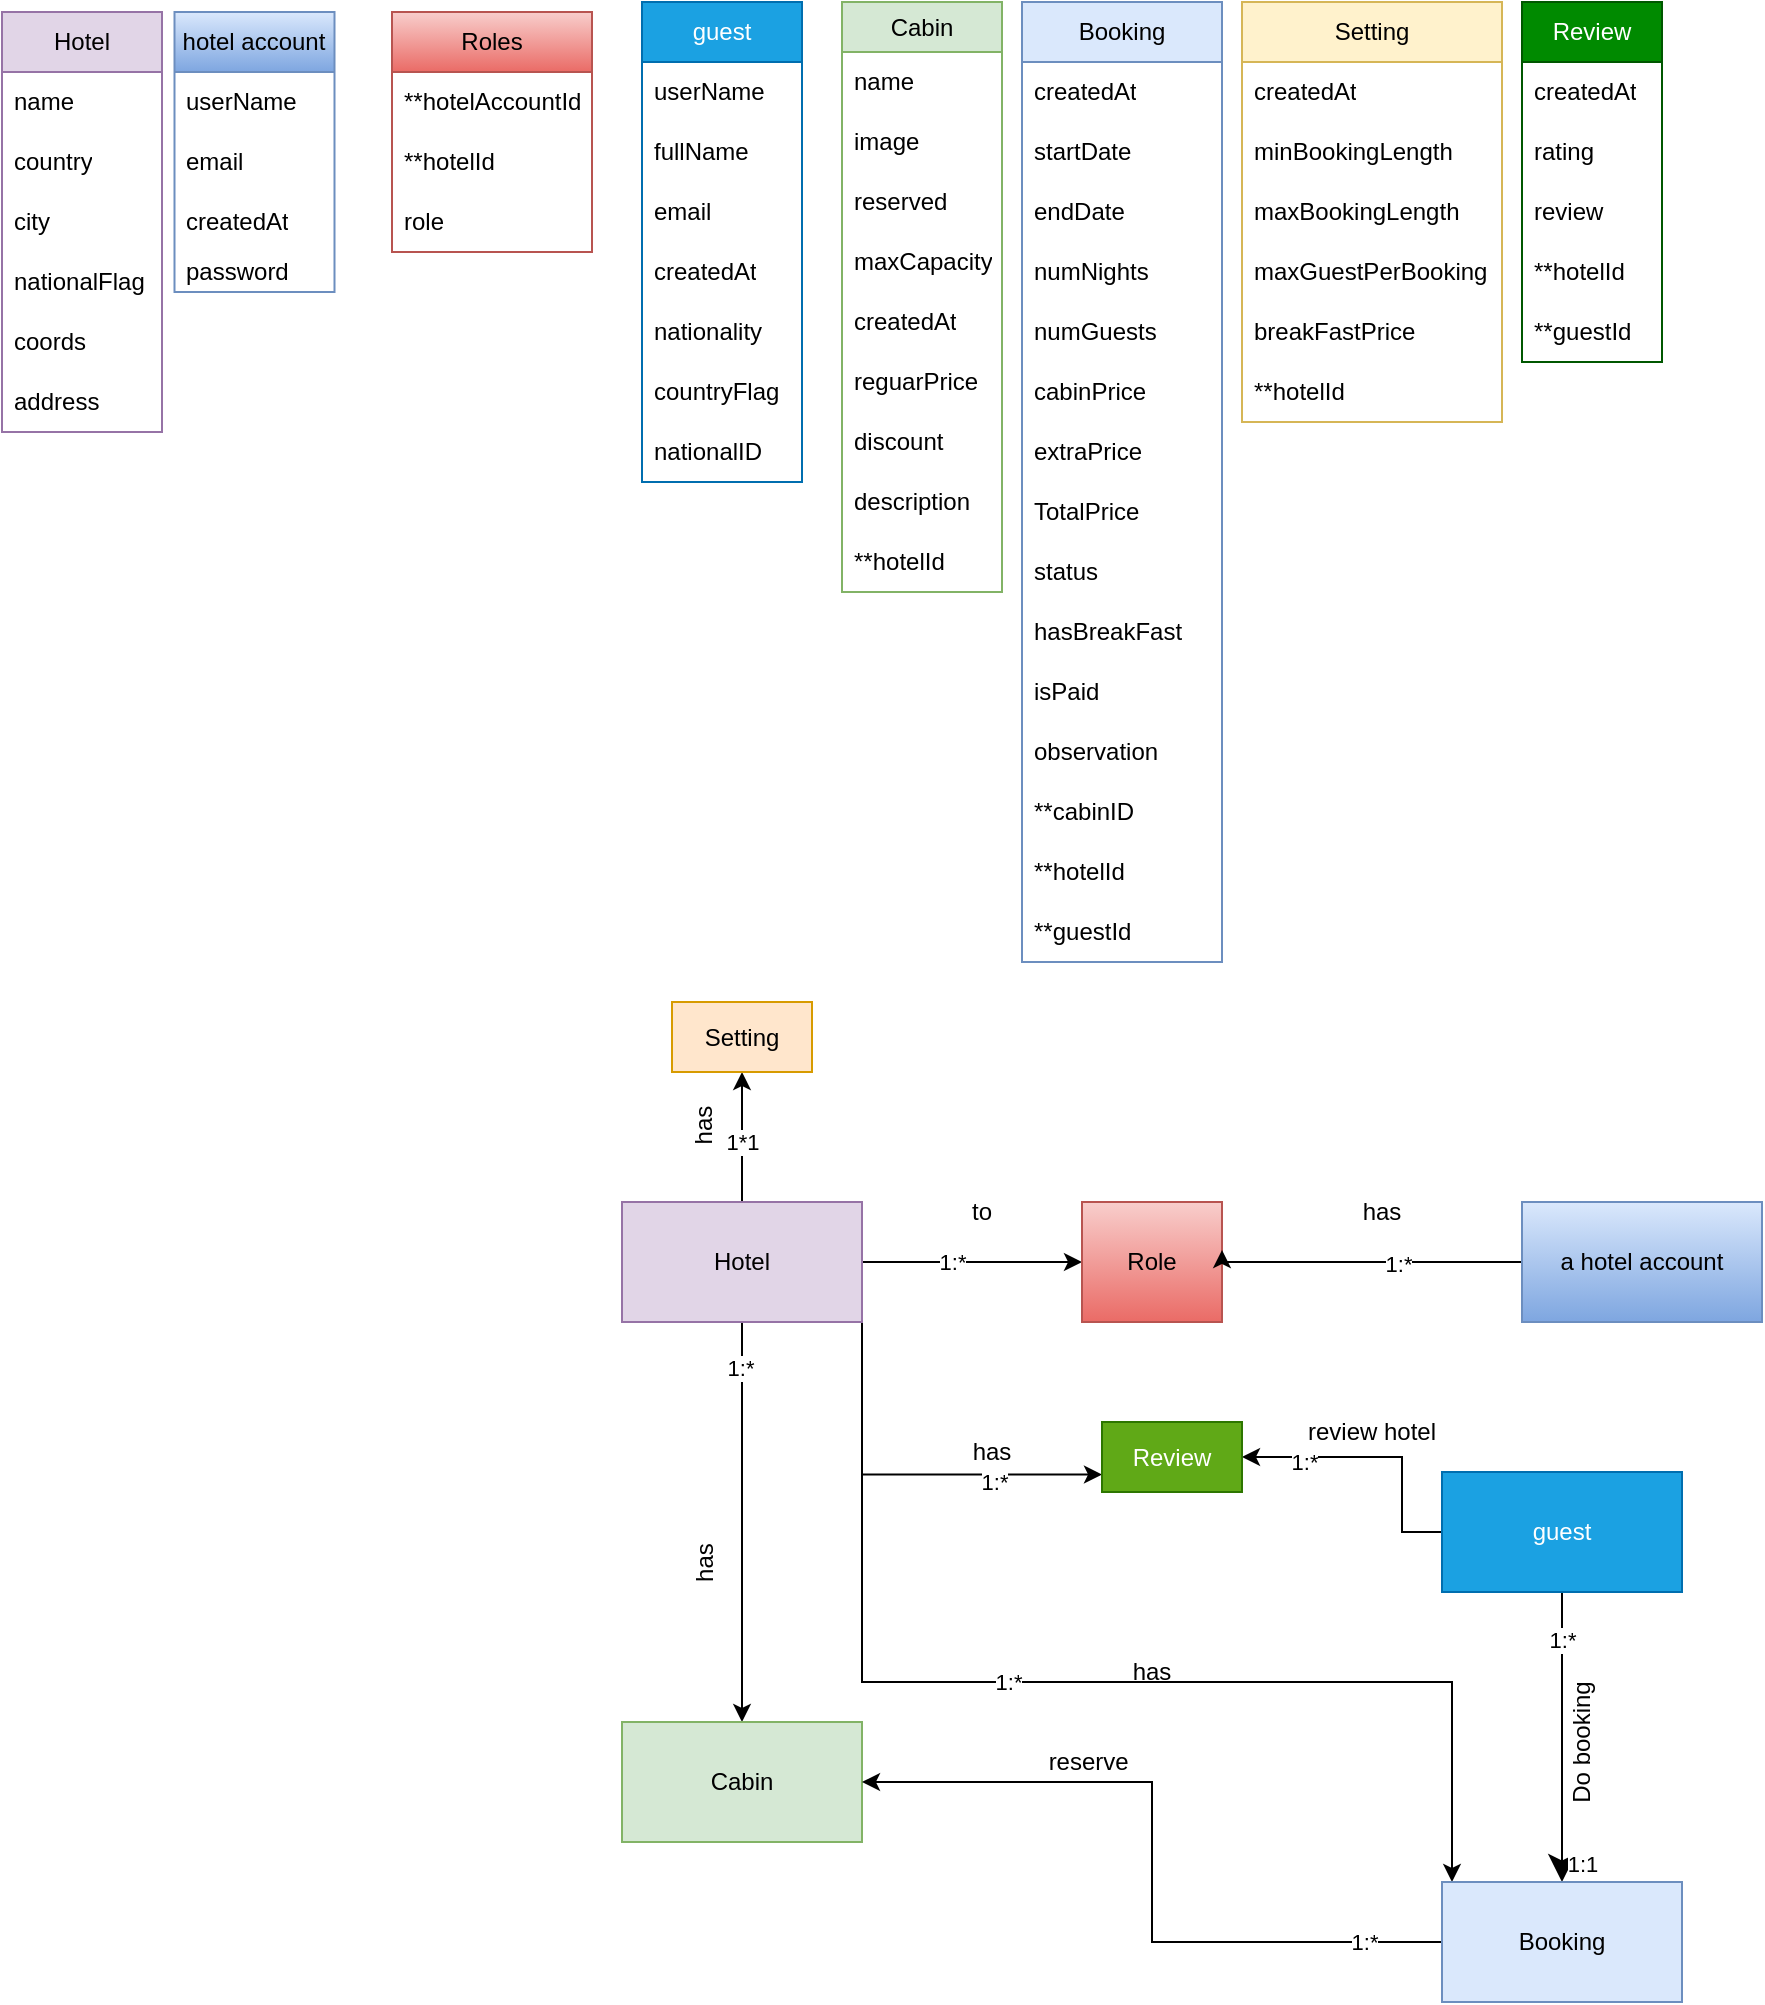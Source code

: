 <mxfile version="22.1.3" type="github">
  <diagram name="Page-1" id="Gi1QBVkOmJKR40ZFFQBc">
    <mxGraphModel dx="880" dy="486" grid="1" gridSize="10" guides="1" tooltips="1" connect="1" arrows="1" fold="1" page="1" pageScale="1" pageWidth="850" pageHeight="1100" math="0" shadow="0">
      <root>
        <mxCell id="0" />
        <mxCell id="1" parent="0" />
        <mxCell id="bWBlooidnNN79LYnT6fm-2" value="Hotel" style="swimlane;fontStyle=0;childLayout=stackLayout;horizontal=1;startSize=30;horizontalStack=0;resizeParent=1;resizeParentMax=0;resizeLast=0;collapsible=1;marginBottom=0;whiteSpace=wrap;html=1;fillColor=#e1d5e7;strokeColor=#9673a6;" parent="1" vertex="1">
          <mxGeometry y="45" width="80" height="210" as="geometry">
            <mxRectangle x="134" y="46" width="70" height="30" as="alternateBounds" />
          </mxGeometry>
        </mxCell>
        <mxCell id="bWBlooidnNN79LYnT6fm-3" value="name" style="text;strokeColor=none;fillColor=none;align=left;verticalAlign=middle;spacingLeft=4;spacingRight=4;overflow=hidden;points=[[0,0.5],[1,0.5]];portConstraint=eastwest;rotatable=0;whiteSpace=wrap;html=1;" parent="bWBlooidnNN79LYnT6fm-2" vertex="1">
          <mxGeometry y="30" width="80" height="30" as="geometry" />
        </mxCell>
        <mxCell id="bWBlooidnNN79LYnT6fm-4" value="country" style="text;strokeColor=none;fillColor=none;align=left;verticalAlign=middle;spacingLeft=4;spacingRight=4;overflow=hidden;points=[[0,0.5],[1,0.5]];portConstraint=eastwest;rotatable=0;whiteSpace=wrap;html=1;" parent="bWBlooidnNN79LYnT6fm-2" vertex="1">
          <mxGeometry y="60" width="80" height="30" as="geometry" />
        </mxCell>
        <mxCell id="bWBlooidnNN79LYnT6fm-6" value="city" style="text;strokeColor=none;fillColor=none;align=left;verticalAlign=middle;spacingLeft=4;spacingRight=4;overflow=hidden;points=[[0,0.5],[1,0.5]];portConstraint=eastwest;rotatable=0;whiteSpace=wrap;html=1;" parent="bWBlooidnNN79LYnT6fm-2" vertex="1">
          <mxGeometry y="90" width="80" height="30" as="geometry" />
        </mxCell>
        <mxCell id="bWBlooidnNN79LYnT6fm-5" value="nationalFlag" style="text;strokeColor=none;fillColor=none;align=left;verticalAlign=middle;spacingLeft=4;spacingRight=4;overflow=hidden;points=[[0,0.5],[1,0.5]];portConstraint=eastwest;rotatable=0;whiteSpace=wrap;html=1;" parent="bWBlooidnNN79LYnT6fm-2" vertex="1">
          <mxGeometry y="120" width="80" height="30" as="geometry" />
        </mxCell>
        <mxCell id="bWBlooidnNN79LYnT6fm-8" value="coords" style="text;strokeColor=none;fillColor=none;align=left;verticalAlign=middle;spacingLeft=4;spacingRight=4;overflow=hidden;points=[[0,0.5],[1,0.5]];portConstraint=eastwest;rotatable=0;whiteSpace=wrap;html=1;" parent="bWBlooidnNN79LYnT6fm-2" vertex="1">
          <mxGeometry y="150" width="80" height="30" as="geometry" />
        </mxCell>
        <mxCell id="bWBlooidnNN79LYnT6fm-7" value="address" style="text;strokeColor=none;fillColor=none;align=left;verticalAlign=middle;spacingLeft=4;spacingRight=4;overflow=hidden;points=[[0,0.5],[1,0.5]];portConstraint=eastwest;rotatable=0;whiteSpace=wrap;html=1;" parent="bWBlooidnNN79LYnT6fm-2" vertex="1">
          <mxGeometry y="180" width="80" height="30" as="geometry" />
        </mxCell>
        <mxCell id="bWBlooidnNN79LYnT6fm-9" value="guest" style="swimlane;fontStyle=0;childLayout=stackLayout;horizontal=1;startSize=30;horizontalStack=0;resizeParent=1;resizeParentMax=0;resizeLast=0;collapsible=1;marginBottom=0;whiteSpace=wrap;html=1;fillColor=#1ba1e2;fontColor=#ffffff;strokeColor=#006EAF;" parent="1" vertex="1">
          <mxGeometry x="320" y="40" width="80" height="240" as="geometry" />
        </mxCell>
        <mxCell id="bWBlooidnNN79LYnT6fm-10" value="userName" style="text;strokeColor=none;fillColor=none;align=left;verticalAlign=middle;spacingLeft=4;spacingRight=4;overflow=hidden;points=[[0,0.5],[1,0.5]];portConstraint=eastwest;rotatable=0;whiteSpace=wrap;html=1;" parent="bWBlooidnNN79LYnT6fm-9" vertex="1">
          <mxGeometry y="30" width="80" height="30" as="geometry" />
        </mxCell>
        <mxCell id="bWBlooidnNN79LYnT6fm-11" value="fullName" style="text;strokeColor=none;fillColor=none;align=left;verticalAlign=middle;spacingLeft=4;spacingRight=4;overflow=hidden;points=[[0,0.5],[1,0.5]];portConstraint=eastwest;rotatable=0;whiteSpace=wrap;html=1;" parent="bWBlooidnNN79LYnT6fm-9" vertex="1">
          <mxGeometry y="60" width="80" height="30" as="geometry" />
        </mxCell>
        <mxCell id="bWBlooidnNN79LYnT6fm-13" value="email" style="text;strokeColor=none;fillColor=none;align=left;verticalAlign=middle;spacingLeft=4;spacingRight=4;overflow=hidden;points=[[0,0.5],[1,0.5]];portConstraint=eastwest;rotatable=0;whiteSpace=wrap;html=1;" parent="bWBlooidnNN79LYnT6fm-9" vertex="1">
          <mxGeometry y="90" width="80" height="30" as="geometry" />
        </mxCell>
        <mxCell id="bWBlooidnNN79LYnT6fm-12" value="createdAt" style="text;strokeColor=none;fillColor=none;align=left;verticalAlign=middle;spacingLeft=4;spacingRight=4;overflow=hidden;points=[[0,0.5],[1,0.5]];portConstraint=eastwest;rotatable=0;whiteSpace=wrap;html=1;" parent="bWBlooidnNN79LYnT6fm-9" vertex="1">
          <mxGeometry y="120" width="80" height="30" as="geometry" />
        </mxCell>
        <mxCell id="bWBlooidnNN79LYnT6fm-16" value="nationality&amp;nbsp;" style="text;strokeColor=none;fillColor=none;align=left;verticalAlign=middle;spacingLeft=4;spacingRight=4;overflow=hidden;points=[[0,0.5],[1,0.5]];portConstraint=eastwest;rotatable=0;whiteSpace=wrap;html=1;" parent="bWBlooidnNN79LYnT6fm-9" vertex="1">
          <mxGeometry y="150" width="80" height="30" as="geometry" />
        </mxCell>
        <mxCell id="bWBlooidnNN79LYnT6fm-15" value="countryFlag" style="text;strokeColor=none;fillColor=none;align=left;verticalAlign=middle;spacingLeft=4;spacingRight=4;overflow=hidden;points=[[0,0.5],[1,0.5]];portConstraint=eastwest;rotatable=0;whiteSpace=wrap;html=1;" parent="bWBlooidnNN79LYnT6fm-9" vertex="1">
          <mxGeometry y="180" width="80" height="30" as="geometry" />
        </mxCell>
        <mxCell id="bWBlooidnNN79LYnT6fm-14" value="nationalID" style="text;strokeColor=none;fillColor=none;align=left;verticalAlign=middle;spacingLeft=4;spacingRight=4;overflow=hidden;points=[[0,0.5],[1,0.5]];portConstraint=eastwest;rotatable=0;whiteSpace=wrap;html=1;" parent="bWBlooidnNN79LYnT6fm-9" vertex="1">
          <mxGeometry y="210" width="80" height="30" as="geometry" />
        </mxCell>
        <mxCell id="bWBlooidnNN79LYnT6fm-20" value="Cabin" style="swimlane;fontStyle=0;childLayout=stackLayout;horizontal=1;startSize=25;horizontalStack=0;resizeParent=1;resizeParentMax=0;resizeLast=0;collapsible=1;marginBottom=0;whiteSpace=wrap;html=1;fillColor=#d5e8d4;strokeColor=#82b366;" parent="1" vertex="1">
          <mxGeometry x="420" y="40" width="80" height="295" as="geometry" />
        </mxCell>
        <mxCell id="bWBlooidnNN79LYnT6fm-21" value="name" style="text;strokeColor=none;fillColor=none;align=left;verticalAlign=middle;spacingLeft=4;spacingRight=4;overflow=hidden;points=[[0,0.5],[1,0.5]];portConstraint=eastwest;rotatable=0;whiteSpace=wrap;html=1;" parent="bWBlooidnNN79LYnT6fm-20" vertex="1">
          <mxGeometry y="25" width="80" height="30" as="geometry" />
        </mxCell>
        <mxCell id="bWBlooidnNN79LYnT6fm-22" value="image" style="text;strokeColor=none;fillColor=none;align=left;verticalAlign=middle;spacingLeft=4;spacingRight=4;overflow=hidden;points=[[0,0.5],[1,0.5]];portConstraint=eastwest;rotatable=0;whiteSpace=wrap;html=1;" parent="bWBlooidnNN79LYnT6fm-20" vertex="1">
          <mxGeometry y="55" width="80" height="30" as="geometry" />
        </mxCell>
        <mxCell id="68LMOMekA5ZK0Uav1YOE-65" value="reserved" style="text;strokeColor=none;fillColor=none;align=left;verticalAlign=middle;spacingLeft=4;spacingRight=4;overflow=hidden;points=[[0,0.5],[1,0.5]];portConstraint=eastwest;rotatable=0;whiteSpace=wrap;html=1;" vertex="1" parent="bWBlooidnNN79LYnT6fm-20">
          <mxGeometry y="85" width="80" height="30" as="geometry" />
        </mxCell>
        <mxCell id="bWBlooidnNN79LYnT6fm-23" value="maxCapacity" style="text;strokeColor=none;fillColor=none;align=left;verticalAlign=middle;spacingLeft=4;spacingRight=4;overflow=hidden;points=[[0,0.5],[1,0.5]];portConstraint=eastwest;rotatable=0;whiteSpace=wrap;html=1;" parent="bWBlooidnNN79LYnT6fm-20" vertex="1">
          <mxGeometry y="115" width="80" height="30" as="geometry" />
        </mxCell>
        <mxCell id="bWBlooidnNN79LYnT6fm-24" value="createdAt" style="text;strokeColor=none;fillColor=none;align=left;verticalAlign=middle;spacingLeft=4;spacingRight=4;overflow=hidden;points=[[0,0.5],[1,0.5]];portConstraint=eastwest;rotatable=0;whiteSpace=wrap;html=1;" parent="bWBlooidnNN79LYnT6fm-20" vertex="1">
          <mxGeometry y="145" width="80" height="30" as="geometry" />
        </mxCell>
        <mxCell id="bWBlooidnNN79LYnT6fm-25" value="reguarPrice" style="text;strokeColor=none;fillColor=none;align=left;verticalAlign=middle;spacingLeft=4;spacingRight=4;overflow=hidden;points=[[0,0.5],[1,0.5]];portConstraint=eastwest;rotatable=0;whiteSpace=wrap;html=1;" parent="bWBlooidnNN79LYnT6fm-20" vertex="1">
          <mxGeometry y="175" width="80" height="30" as="geometry" />
        </mxCell>
        <mxCell id="bWBlooidnNN79LYnT6fm-26" value="discount" style="text;strokeColor=none;fillColor=none;align=left;verticalAlign=middle;spacingLeft=4;spacingRight=4;overflow=hidden;points=[[0,0.5],[1,0.5]];portConstraint=eastwest;rotatable=0;whiteSpace=wrap;html=1;" parent="bWBlooidnNN79LYnT6fm-20" vertex="1">
          <mxGeometry y="205" width="80" height="30" as="geometry" />
        </mxCell>
        <mxCell id="bWBlooidnNN79LYnT6fm-27" value="description" style="text;strokeColor=none;fillColor=none;align=left;verticalAlign=middle;spacingLeft=4;spacingRight=4;overflow=hidden;points=[[0,0.5],[1,0.5]];portConstraint=eastwest;rotatable=0;whiteSpace=wrap;html=1;" parent="bWBlooidnNN79LYnT6fm-20" vertex="1">
          <mxGeometry y="235" width="80" height="30" as="geometry" />
        </mxCell>
        <mxCell id="bWBlooidnNN79LYnT6fm-68" value="**hotelId" style="text;strokeColor=none;fillColor=none;align=left;verticalAlign=middle;spacingLeft=4;spacingRight=4;overflow=hidden;points=[[0,0.5],[1,0.5]];portConstraint=eastwest;rotatable=0;whiteSpace=wrap;html=1;" parent="bWBlooidnNN79LYnT6fm-20" vertex="1">
          <mxGeometry y="265" width="80" height="30" as="geometry" />
        </mxCell>
        <mxCell id="bWBlooidnNN79LYnT6fm-28" value="Booking" style="swimlane;fontStyle=0;childLayout=stackLayout;horizontal=1;startSize=30;horizontalStack=0;resizeParent=1;resizeParentMax=0;resizeLast=0;collapsible=1;marginBottom=0;whiteSpace=wrap;html=1;fillColor=#dae8fc;strokeColor=#6c8ebf;" parent="1" vertex="1">
          <mxGeometry x="510" y="40" width="100" height="480" as="geometry" />
        </mxCell>
        <mxCell id="bWBlooidnNN79LYnT6fm-29" value="createdAt" style="text;strokeColor=none;fillColor=none;align=left;verticalAlign=middle;spacingLeft=4;spacingRight=4;overflow=hidden;points=[[0,0.5],[1,0.5]];portConstraint=eastwest;rotatable=0;whiteSpace=wrap;html=1;" parent="bWBlooidnNN79LYnT6fm-28" vertex="1">
          <mxGeometry y="30" width="100" height="30" as="geometry" />
        </mxCell>
        <mxCell id="bWBlooidnNN79LYnT6fm-30" value="startDate" style="text;strokeColor=none;fillColor=none;align=left;verticalAlign=middle;spacingLeft=4;spacingRight=4;overflow=hidden;points=[[0,0.5],[1,0.5]];portConstraint=eastwest;rotatable=0;whiteSpace=wrap;html=1;" parent="bWBlooidnNN79LYnT6fm-28" vertex="1">
          <mxGeometry y="60" width="100" height="30" as="geometry" />
        </mxCell>
        <mxCell id="bWBlooidnNN79LYnT6fm-31" value="endDate" style="text;strokeColor=none;fillColor=none;align=left;verticalAlign=middle;spacingLeft=4;spacingRight=4;overflow=hidden;points=[[0,0.5],[1,0.5]];portConstraint=eastwest;rotatable=0;whiteSpace=wrap;html=1;" parent="bWBlooidnNN79LYnT6fm-28" vertex="1">
          <mxGeometry y="90" width="100" height="30" as="geometry" />
        </mxCell>
        <mxCell id="bWBlooidnNN79LYnT6fm-32" value="numNights" style="text;strokeColor=none;fillColor=none;align=left;verticalAlign=middle;spacingLeft=4;spacingRight=4;overflow=hidden;points=[[0,0.5],[1,0.5]];portConstraint=eastwest;rotatable=0;whiteSpace=wrap;html=1;" parent="bWBlooidnNN79LYnT6fm-28" vertex="1">
          <mxGeometry y="120" width="100" height="30" as="geometry" />
        </mxCell>
        <mxCell id="bWBlooidnNN79LYnT6fm-33" value="numGuests" style="text;strokeColor=none;fillColor=none;align=left;verticalAlign=middle;spacingLeft=4;spacingRight=4;overflow=hidden;points=[[0,0.5],[1,0.5]];portConstraint=eastwest;rotatable=0;whiteSpace=wrap;html=1;" parent="bWBlooidnNN79LYnT6fm-28" vertex="1">
          <mxGeometry y="150" width="100" height="30" as="geometry" />
        </mxCell>
        <mxCell id="bWBlooidnNN79LYnT6fm-34" value="cabinPrice" style="text;strokeColor=none;fillColor=none;align=left;verticalAlign=middle;spacingLeft=4;spacingRight=4;overflow=hidden;points=[[0,0.5],[1,0.5]];portConstraint=eastwest;rotatable=0;whiteSpace=wrap;html=1;" parent="bWBlooidnNN79LYnT6fm-28" vertex="1">
          <mxGeometry y="180" width="100" height="30" as="geometry" />
        </mxCell>
        <mxCell id="bWBlooidnNN79LYnT6fm-35" value="extraPrice" style="text;strokeColor=none;fillColor=none;align=left;verticalAlign=middle;spacingLeft=4;spacingRight=4;overflow=hidden;points=[[0,0.5],[1,0.5]];portConstraint=eastwest;rotatable=0;whiteSpace=wrap;html=1;" parent="bWBlooidnNN79LYnT6fm-28" vertex="1">
          <mxGeometry y="210" width="100" height="30" as="geometry" />
        </mxCell>
        <mxCell id="bWBlooidnNN79LYnT6fm-36" value="TotalPrice" style="text;strokeColor=none;fillColor=none;align=left;verticalAlign=middle;spacingLeft=4;spacingRight=4;overflow=hidden;points=[[0,0.5],[1,0.5]];portConstraint=eastwest;rotatable=0;whiteSpace=wrap;html=1;" parent="bWBlooidnNN79LYnT6fm-28" vertex="1">
          <mxGeometry y="240" width="100" height="30" as="geometry" />
        </mxCell>
        <mxCell id="bWBlooidnNN79LYnT6fm-37" value="status" style="text;strokeColor=none;fillColor=none;align=left;verticalAlign=middle;spacingLeft=4;spacingRight=4;overflow=hidden;points=[[0,0.5],[1,0.5]];portConstraint=eastwest;rotatable=0;whiteSpace=wrap;html=1;" parent="bWBlooidnNN79LYnT6fm-28" vertex="1">
          <mxGeometry y="270" width="100" height="30" as="geometry" />
        </mxCell>
        <mxCell id="bWBlooidnNN79LYnT6fm-38" value="hasBreakFast" style="text;strokeColor=none;fillColor=none;align=left;verticalAlign=middle;spacingLeft=4;spacingRight=4;overflow=hidden;points=[[0,0.5],[1,0.5]];portConstraint=eastwest;rotatable=0;whiteSpace=wrap;html=1;" parent="bWBlooidnNN79LYnT6fm-28" vertex="1">
          <mxGeometry y="300" width="100" height="30" as="geometry" />
        </mxCell>
        <mxCell id="bWBlooidnNN79LYnT6fm-39" value="isPaid" style="text;strokeColor=none;fillColor=none;align=left;verticalAlign=middle;spacingLeft=4;spacingRight=4;overflow=hidden;points=[[0,0.5],[1,0.5]];portConstraint=eastwest;rotatable=0;whiteSpace=wrap;html=1;" parent="bWBlooidnNN79LYnT6fm-28" vertex="1">
          <mxGeometry y="330" width="100" height="30" as="geometry" />
        </mxCell>
        <mxCell id="bWBlooidnNN79LYnT6fm-43" value="observation" style="text;strokeColor=none;fillColor=none;align=left;verticalAlign=middle;spacingLeft=4;spacingRight=4;overflow=hidden;points=[[0,0.5],[1,0.5]];portConstraint=eastwest;rotatable=0;whiteSpace=wrap;html=1;" parent="bWBlooidnNN79LYnT6fm-28" vertex="1">
          <mxGeometry y="360" width="100" height="30" as="geometry" />
        </mxCell>
        <mxCell id="bWBlooidnNN79LYnT6fm-65" value="**cabinID" style="text;strokeColor=none;fillColor=none;align=left;verticalAlign=middle;spacingLeft=4;spacingRight=4;overflow=hidden;points=[[0,0.5],[1,0.5]];portConstraint=eastwest;rotatable=0;whiteSpace=wrap;html=1;" parent="bWBlooidnNN79LYnT6fm-28" vertex="1">
          <mxGeometry y="390" width="100" height="30" as="geometry" />
        </mxCell>
        <mxCell id="bWBlooidnNN79LYnT6fm-66" value="**hotelId" style="text;strokeColor=none;fillColor=none;align=left;verticalAlign=middle;spacingLeft=4;spacingRight=4;overflow=hidden;points=[[0,0.5],[1,0.5]];portConstraint=eastwest;rotatable=0;whiteSpace=wrap;html=1;" parent="bWBlooidnNN79LYnT6fm-28" vertex="1">
          <mxGeometry y="420" width="100" height="30" as="geometry" />
        </mxCell>
        <mxCell id="bWBlooidnNN79LYnT6fm-67" value="**guestId" style="text;strokeColor=none;fillColor=none;align=left;verticalAlign=middle;spacingLeft=4;spacingRight=4;overflow=hidden;points=[[0,0.5],[1,0.5]];portConstraint=eastwest;rotatable=0;whiteSpace=wrap;html=1;" parent="bWBlooidnNN79LYnT6fm-28" vertex="1">
          <mxGeometry y="450" width="100" height="30" as="geometry" />
        </mxCell>
        <mxCell id="bWBlooidnNN79LYnT6fm-45" value="Setting" style="swimlane;fontStyle=0;childLayout=stackLayout;horizontal=1;startSize=30;horizontalStack=0;resizeParent=1;resizeParentMax=0;resizeLast=0;collapsible=1;marginBottom=0;whiteSpace=wrap;html=1;fillColor=#fff2cc;strokeColor=#d6b656;" parent="1" vertex="1">
          <mxGeometry x="620" y="40" width="130" height="210" as="geometry" />
        </mxCell>
        <mxCell id="bWBlooidnNN79LYnT6fm-46" value="createdAt" style="text;strokeColor=none;fillColor=none;align=left;verticalAlign=middle;spacingLeft=4;spacingRight=4;overflow=hidden;points=[[0,0.5],[1,0.5]];portConstraint=eastwest;rotatable=0;whiteSpace=wrap;html=1;" parent="bWBlooidnNN79LYnT6fm-45" vertex="1">
          <mxGeometry y="30" width="130" height="30" as="geometry" />
        </mxCell>
        <mxCell id="bWBlooidnNN79LYnT6fm-47" value="minBookingLength" style="text;strokeColor=none;fillColor=none;align=left;verticalAlign=middle;spacingLeft=4;spacingRight=4;overflow=hidden;points=[[0,0.5],[1,0.5]];portConstraint=eastwest;rotatable=0;whiteSpace=wrap;html=1;" parent="bWBlooidnNN79LYnT6fm-45" vertex="1">
          <mxGeometry y="60" width="130" height="30" as="geometry" />
        </mxCell>
        <mxCell id="bWBlooidnNN79LYnT6fm-48" value="maxBookingLength" style="text;strokeColor=none;fillColor=none;align=left;verticalAlign=middle;spacingLeft=4;spacingRight=4;overflow=hidden;points=[[0,0.5],[1,0.5]];portConstraint=eastwest;rotatable=0;whiteSpace=wrap;html=1;" parent="bWBlooidnNN79LYnT6fm-45" vertex="1">
          <mxGeometry y="90" width="130" height="30" as="geometry" />
        </mxCell>
        <mxCell id="bWBlooidnNN79LYnT6fm-49" value="maxGuestPerBooking" style="text;strokeColor=none;fillColor=none;align=left;verticalAlign=middle;spacingLeft=4;spacingRight=4;overflow=hidden;points=[[0,0.5],[1,0.5]];portConstraint=eastwest;rotatable=0;whiteSpace=wrap;html=1;" parent="bWBlooidnNN79LYnT6fm-45" vertex="1">
          <mxGeometry y="120" width="130" height="30" as="geometry" />
        </mxCell>
        <mxCell id="bWBlooidnNN79LYnT6fm-50" value="breakFastPrice" style="text;strokeColor=none;fillColor=none;align=left;verticalAlign=middle;spacingLeft=4;spacingRight=4;overflow=hidden;points=[[0,0.5],[1,0.5]];portConstraint=eastwest;rotatable=0;whiteSpace=wrap;html=1;" parent="bWBlooidnNN79LYnT6fm-45" vertex="1">
          <mxGeometry y="150" width="130" height="30" as="geometry" />
        </mxCell>
        <mxCell id="bWBlooidnNN79LYnT6fm-71" value="**hotelId" style="text;strokeColor=none;fillColor=none;align=left;verticalAlign=middle;spacingLeft=4;spacingRight=4;overflow=hidden;points=[[0,0.5],[1,0.5]];portConstraint=eastwest;rotatable=0;whiteSpace=wrap;html=1;" parent="bWBlooidnNN79LYnT6fm-45" vertex="1">
          <mxGeometry y="180" width="130" height="30" as="geometry" />
        </mxCell>
        <mxCell id="bWBlooidnNN79LYnT6fm-53" value="Review" style="swimlane;fontStyle=0;childLayout=stackLayout;horizontal=1;startSize=30;horizontalStack=0;resizeParent=1;resizeParentMax=0;resizeLast=0;collapsible=1;marginBottom=0;whiteSpace=wrap;html=1;fillColor=#008a00;strokeColor=#005700;fontColor=#ffffff;" parent="1" vertex="1">
          <mxGeometry x="760" y="40" width="70" height="180" as="geometry" />
        </mxCell>
        <mxCell id="bWBlooidnNN79LYnT6fm-54" value="createdAt" style="text;strokeColor=none;fillColor=none;align=left;verticalAlign=middle;spacingLeft=4;spacingRight=4;overflow=hidden;points=[[0,0.5],[1,0.5]];portConstraint=eastwest;rotatable=0;whiteSpace=wrap;html=1;" parent="bWBlooidnNN79LYnT6fm-53" vertex="1">
          <mxGeometry y="30" width="70" height="30" as="geometry" />
        </mxCell>
        <mxCell id="bWBlooidnNN79LYnT6fm-55" value="rating" style="text;strokeColor=none;fillColor=none;align=left;verticalAlign=middle;spacingLeft=4;spacingRight=4;overflow=hidden;points=[[0,0.5],[1,0.5]];portConstraint=eastwest;rotatable=0;whiteSpace=wrap;html=1;" parent="bWBlooidnNN79LYnT6fm-53" vertex="1">
          <mxGeometry y="60" width="70" height="30" as="geometry" />
        </mxCell>
        <mxCell id="bWBlooidnNN79LYnT6fm-56" value="review" style="text;strokeColor=none;fillColor=none;align=left;verticalAlign=middle;spacingLeft=4;spacingRight=4;overflow=hidden;points=[[0,0.5],[1,0.5]];portConstraint=eastwest;rotatable=0;whiteSpace=wrap;html=1;" parent="bWBlooidnNN79LYnT6fm-53" vertex="1">
          <mxGeometry y="90" width="70" height="30" as="geometry" />
        </mxCell>
        <mxCell id="bWBlooidnNN79LYnT6fm-57" value="**hotelId" style="text;strokeColor=none;fillColor=none;align=left;verticalAlign=middle;spacingLeft=4;spacingRight=4;overflow=hidden;points=[[0,0.5],[1,0.5]];portConstraint=eastwest;rotatable=0;whiteSpace=wrap;html=1;" parent="bWBlooidnNN79LYnT6fm-53" vertex="1">
          <mxGeometry y="120" width="70" height="30" as="geometry" />
        </mxCell>
        <mxCell id="bWBlooidnNN79LYnT6fm-58" value="**guestId" style="text;strokeColor=none;fillColor=none;align=left;verticalAlign=middle;spacingLeft=4;spacingRight=4;overflow=hidden;points=[[0,0.5],[1,0.5]];portConstraint=eastwest;rotatable=0;whiteSpace=wrap;html=1;" parent="bWBlooidnNN79LYnT6fm-53" vertex="1">
          <mxGeometry y="150" width="70" height="30" as="geometry" />
        </mxCell>
        <mxCell id="bWBlooidnNN79LYnT6fm-113" style="edgeStyle=orthogonalEdgeStyle;rounded=0;orthogonalLoop=1;jettySize=auto;html=1;entryX=0.5;entryY=0;entryDx=0;entryDy=0;" parent="1" target="bWBlooidnNN79LYnT6fm-75" edge="1">
          <mxGeometry relative="1" as="geometry">
            <mxPoint x="370" y="700" as="sourcePoint" />
            <Array as="points">
              <mxPoint x="370" y="850" />
              <mxPoint x="370" y="850" />
            </Array>
          </mxGeometry>
        </mxCell>
        <mxCell id="bWBlooidnNN79LYnT6fm-119" value="1:*" style="edgeLabel;html=1;align=center;verticalAlign=middle;resizable=0;points=[];" parent="bWBlooidnNN79LYnT6fm-113" vertex="1" connectable="0">
          <mxGeometry x="-0.775" y="-1" relative="1" as="geometry">
            <mxPoint as="offset" />
          </mxGeometry>
        </mxCell>
        <mxCell id="bWBlooidnNN79LYnT6fm-114" style="edgeStyle=orthogonalEdgeStyle;rounded=0;orthogonalLoop=1;jettySize=auto;html=1;entryX=0;entryY=0;entryDx=0;entryDy=0;exitX=1;exitY=0.75;exitDx=0;exitDy=0;" parent="1" source="bWBlooidnNN79LYnT6fm-73" edge="1">
          <mxGeometry relative="1" as="geometry">
            <Array as="points">
              <mxPoint x="430" y="880" />
              <mxPoint x="725" y="880" />
            </Array>
            <mxPoint x="495" y="750" as="sourcePoint" />
            <mxPoint x="725" y="980" as="targetPoint" />
          </mxGeometry>
        </mxCell>
        <mxCell id="68LMOMekA5ZK0Uav1YOE-67" value="1:*" style="edgeLabel;html=1;align=center;verticalAlign=middle;resizable=0;points=[];" vertex="1" connectable="0" parent="bWBlooidnNN79LYnT6fm-114">
          <mxGeometry x="-0.091" y="-3" relative="1" as="geometry">
            <mxPoint y="-3" as="offset" />
          </mxGeometry>
        </mxCell>
        <mxCell id="68LMOMekA5ZK0Uav1YOE-42" style="edgeStyle=orthogonalEdgeStyle;rounded=0;orthogonalLoop=1;jettySize=auto;html=1;entryX=0;entryY=0.5;entryDx=0;entryDy=0;" edge="1" parent="1" source="bWBlooidnNN79LYnT6fm-73" target="bWBlooidnNN79LYnT6fm-142">
          <mxGeometry relative="1" as="geometry">
            <mxPoint x="530" y="670" as="targetPoint" />
          </mxGeometry>
        </mxCell>
        <mxCell id="68LMOMekA5ZK0Uav1YOE-43" value="1:*" style="edgeLabel;html=1;align=center;verticalAlign=middle;resizable=0;points=[];" vertex="1" connectable="0" parent="68LMOMekA5ZK0Uav1YOE-42">
          <mxGeometry x="-0.182" y="-4" relative="1" as="geometry">
            <mxPoint y="-4" as="offset" />
          </mxGeometry>
        </mxCell>
        <mxCell id="68LMOMekA5ZK0Uav1YOE-49" style="edgeStyle=orthogonalEdgeStyle;rounded=0;orthogonalLoop=1;jettySize=auto;html=1;entryX=0;entryY=0.75;entryDx=0;entryDy=0;" edge="1" parent="1" source="bWBlooidnNN79LYnT6fm-73" target="bWBlooidnNN79LYnT6fm-78">
          <mxGeometry relative="1" as="geometry">
            <Array as="points">
              <mxPoint x="430" y="776" />
            </Array>
          </mxGeometry>
        </mxCell>
        <mxCell id="68LMOMekA5ZK0Uav1YOE-59" value="1:*" style="edgeLabel;html=1;align=center;verticalAlign=middle;resizable=0;points=[];" vertex="1" connectable="0" parent="68LMOMekA5ZK0Uav1YOE-49">
          <mxGeometry x="0.452" y="-3" relative="1" as="geometry">
            <mxPoint as="offset" />
          </mxGeometry>
        </mxCell>
        <mxCell id="68LMOMekA5ZK0Uav1YOE-60" style="edgeStyle=orthogonalEdgeStyle;rounded=0;orthogonalLoop=1;jettySize=auto;html=1;entryX=0.5;entryY=1;entryDx=0;entryDy=0;" edge="1" parent="1" source="bWBlooidnNN79LYnT6fm-73" target="bWBlooidnNN79LYnT6fm-77">
          <mxGeometry relative="1" as="geometry">
            <mxPoint x="370" y="580" as="targetPoint" />
          </mxGeometry>
        </mxCell>
        <mxCell id="68LMOMekA5ZK0Uav1YOE-62" value="1*1" style="edgeLabel;html=1;align=center;verticalAlign=middle;resizable=0;points=[];" vertex="1" connectable="0" parent="68LMOMekA5ZK0Uav1YOE-60">
          <mxGeometry x="-0.231" y="-2" relative="1" as="geometry">
            <mxPoint x="-2" y="-5" as="offset" />
          </mxGeometry>
        </mxCell>
        <mxCell id="bWBlooidnNN79LYnT6fm-73" value="Hotel" style="rounded=0;whiteSpace=wrap;html=1;fillColor=#e1d5e7;strokeColor=#9673a6;" parent="1" vertex="1">
          <mxGeometry x="310" y="640" width="120" height="60" as="geometry" />
        </mxCell>
        <mxCell id="bWBlooidnNN79LYnT6fm-102" style="edgeStyle=orthogonalEdgeStyle;rounded=0;orthogonalLoop=1;jettySize=auto;html=1;exitX=0.5;exitY=1;exitDx=0;exitDy=0;endSize=11;" parent="1" source="bWBlooidnNN79LYnT6fm-74" target="bWBlooidnNN79LYnT6fm-76" edge="1">
          <mxGeometry relative="1" as="geometry">
            <mxPoint x="700" y="640" as="sourcePoint" />
            <mxPoint x="690" y="1110" as="targetPoint" />
            <Array as="points">
              <mxPoint x="780" y="840" />
            </Array>
          </mxGeometry>
        </mxCell>
        <mxCell id="bWBlooidnNN79LYnT6fm-104" value="1:*" style="edgeLabel;html=1;align=center;verticalAlign=middle;resizable=0;points=[];" parent="bWBlooidnNN79LYnT6fm-102" vertex="1" connectable="0">
          <mxGeometry x="-0.812" relative="1" as="geometry">
            <mxPoint y="10" as="offset" />
          </mxGeometry>
        </mxCell>
        <mxCell id="bWBlooidnNN79LYnT6fm-105" value="1:1" style="edgeLabel;html=1;align=center;verticalAlign=middle;resizable=0;points=[];" parent="bWBlooidnNN79LYnT6fm-102" vertex="1" connectable="0">
          <mxGeometry x="0.562" y="3" relative="1" as="geometry">
            <mxPoint x="7" y="23" as="offset" />
          </mxGeometry>
        </mxCell>
        <mxCell id="68LMOMekA5ZK0Uav1YOE-50" style="edgeStyle=orthogonalEdgeStyle;rounded=0;orthogonalLoop=1;jettySize=auto;html=1;entryX=1;entryY=0.5;entryDx=0;entryDy=0;" edge="1" parent="1" source="bWBlooidnNN79LYnT6fm-74" target="bWBlooidnNN79LYnT6fm-78">
          <mxGeometry relative="1" as="geometry">
            <Array as="points">
              <mxPoint x="700" y="805" />
              <mxPoint x="700" y="768" />
            </Array>
          </mxGeometry>
        </mxCell>
        <mxCell id="68LMOMekA5ZK0Uav1YOE-57" value="1:*" style="edgeLabel;html=1;align=center;verticalAlign=middle;resizable=0;points=[];" vertex="1" connectable="0" parent="68LMOMekA5ZK0Uav1YOE-50">
          <mxGeometry x="0.552" y="2" relative="1" as="geometry">
            <mxPoint as="offset" />
          </mxGeometry>
        </mxCell>
        <mxCell id="bWBlooidnNN79LYnT6fm-74" value="guest" style="rounded=0;whiteSpace=wrap;html=1;fillColor=#1ba1e2;strokeColor=#006EAF;fontColor=#ffffff;" parent="1" vertex="1">
          <mxGeometry x="720" y="775" width="120" height="60" as="geometry" />
        </mxCell>
        <mxCell id="bWBlooidnNN79LYnT6fm-75" value="Cabin" style="rounded=0;whiteSpace=wrap;html=1;fillColor=#d5e8d4;strokeColor=#82b366;" parent="1" vertex="1">
          <mxGeometry x="310" y="900" width="120" height="60" as="geometry" />
        </mxCell>
        <mxCell id="bWBlooidnNN79LYnT6fm-106" style="edgeStyle=orthogonalEdgeStyle;rounded=0;orthogonalLoop=1;jettySize=auto;html=1;entryX=1;entryY=0.5;entryDx=0;entryDy=0;" parent="1" source="bWBlooidnNN79LYnT6fm-76" target="bWBlooidnNN79LYnT6fm-75" edge="1">
          <mxGeometry relative="1" as="geometry" />
        </mxCell>
        <mxCell id="bWBlooidnNN79LYnT6fm-108" value="1:*" style="edgeLabel;html=1;align=center;verticalAlign=middle;resizable=0;points=[];" parent="bWBlooidnNN79LYnT6fm-106" vertex="1" connectable="0">
          <mxGeometry x="-0.789" relative="1" as="geometry">
            <mxPoint as="offset" />
          </mxGeometry>
        </mxCell>
        <mxCell id="bWBlooidnNN79LYnT6fm-76" value="Booking" style="rounded=0;whiteSpace=wrap;html=1;fillColor=#dae8fc;strokeColor=#6c8ebf;" parent="1" vertex="1">
          <mxGeometry x="720" y="980" width="120" height="60" as="geometry" />
        </mxCell>
        <mxCell id="bWBlooidnNN79LYnT6fm-77" value="Setting" style="rounded=0;whiteSpace=wrap;html=1;fillColor=#ffe6cc;strokeColor=#d79b00;" parent="1" vertex="1">
          <mxGeometry x="335" y="540" width="70" height="35" as="geometry" />
        </mxCell>
        <mxCell id="bWBlooidnNN79LYnT6fm-78" value="Review" style="rounded=0;whiteSpace=wrap;html=1;fillColor=#60a917;strokeColor=#2D7600;fontColor=#ffffff;" parent="1" vertex="1">
          <mxGeometry x="550" y="750" width="70" height="35" as="geometry" />
        </mxCell>
        <mxCell id="bWBlooidnNN79LYnT6fm-100" value="Do booking" style="text;html=1;strokeColor=none;fillColor=none;align=center;verticalAlign=middle;whiteSpace=wrap;rounded=0;rotation=-90;" parent="1" vertex="1">
          <mxGeometry x="755" y="905" width="70" height="10" as="geometry" />
        </mxCell>
        <mxCell id="bWBlooidnNN79LYnT6fm-107" value="reserve&amp;nbsp;" style="text;html=1;strokeColor=none;fillColor=none;align=center;verticalAlign=middle;whiteSpace=wrap;rounded=0;rotation=0;" parent="1" vertex="1">
          <mxGeometry x="510" y="910" width="70" height="20" as="geometry" />
        </mxCell>
        <mxCell id="bWBlooidnNN79LYnT6fm-117" value="has" style="text;html=1;strokeColor=none;fillColor=none;align=center;verticalAlign=middle;whiteSpace=wrap;rounded=0;rotation=-90;" parent="1" vertex="1">
          <mxGeometry x="316.25" y="808.75" width="70" height="22.5" as="geometry" />
        </mxCell>
        <mxCell id="bWBlooidnNN79LYnT6fm-142" value="Role" style="rounded=0;whiteSpace=wrap;html=1;fillColor=#f8cecc;strokeColor=#b85450;gradientColor=#ea6b66;" parent="1" vertex="1">
          <mxGeometry x="540" y="640" width="70" height="60" as="geometry" />
        </mxCell>
        <mxCell id="68LMOMekA5ZK0Uav1YOE-30" style="edgeStyle=orthogonalEdgeStyle;rounded=0;orthogonalLoop=1;jettySize=auto;html=1;entryX=1;entryY=0.4;entryDx=0;entryDy=0;entryPerimeter=0;" edge="1" parent="1" source="68LMOMekA5ZK0Uav1YOE-1" target="bWBlooidnNN79LYnT6fm-142">
          <mxGeometry relative="1" as="geometry">
            <mxPoint x="615" y="680" as="targetPoint" />
            <Array as="points">
              <mxPoint x="610" y="670" />
            </Array>
          </mxGeometry>
        </mxCell>
        <mxCell id="68LMOMekA5ZK0Uav1YOE-35" value="1:*" style="edgeLabel;html=1;align=center;verticalAlign=middle;resizable=0;points=[];" vertex="1" connectable="0" parent="68LMOMekA5ZK0Uav1YOE-30">
          <mxGeometry x="-0.203" y="1" relative="1" as="geometry">
            <mxPoint as="offset" />
          </mxGeometry>
        </mxCell>
        <mxCell id="68LMOMekA5ZK0Uav1YOE-1" value="a hotel account" style="rounded=0;whiteSpace=wrap;html=1;fillColor=#dae8fc;strokeColor=#6c8ebf;gradientColor=#7ea6e0;" vertex="1" parent="1">
          <mxGeometry x="760" y="640" width="120" height="60" as="geometry" />
        </mxCell>
        <mxCell id="68LMOMekA5ZK0Uav1YOE-2" value="hotel account" style="swimlane;fontStyle=0;childLayout=stackLayout;horizontal=1;startSize=30;horizontalStack=0;resizeParent=1;resizeParentMax=0;resizeLast=0;collapsible=1;marginBottom=0;whiteSpace=wrap;html=1;fillColor=#dae8fc;strokeColor=#6c8ebf;gradientColor=#7ea6e0;" vertex="1" parent="1">
          <mxGeometry x="86.25" y="45" width="80" height="140" as="geometry" />
        </mxCell>
        <mxCell id="68LMOMekA5ZK0Uav1YOE-3" value="userName" style="text;strokeColor=none;fillColor=none;align=left;verticalAlign=middle;spacingLeft=4;spacingRight=4;overflow=hidden;points=[[0,0.5],[1,0.5]];portConstraint=eastwest;rotatable=0;whiteSpace=wrap;html=1;" vertex="1" parent="68LMOMekA5ZK0Uav1YOE-2">
          <mxGeometry y="30" width="80" height="30" as="geometry" />
        </mxCell>
        <mxCell id="68LMOMekA5ZK0Uav1YOE-5" value="email" style="text;strokeColor=none;fillColor=none;align=left;verticalAlign=middle;spacingLeft=4;spacingRight=4;overflow=hidden;points=[[0,0.5],[1,0.5]];portConstraint=eastwest;rotatable=0;whiteSpace=wrap;html=1;" vertex="1" parent="68LMOMekA5ZK0Uav1YOE-2">
          <mxGeometry y="60" width="80" height="30" as="geometry" />
        </mxCell>
        <mxCell id="68LMOMekA5ZK0Uav1YOE-6" value="createdAt" style="text;strokeColor=none;fillColor=none;align=left;verticalAlign=middle;spacingLeft=4;spacingRight=4;overflow=hidden;points=[[0,0.5],[1,0.5]];portConstraint=eastwest;rotatable=0;whiteSpace=wrap;html=1;" vertex="1" parent="68LMOMekA5ZK0Uav1YOE-2">
          <mxGeometry y="90" width="80" height="30" as="geometry" />
        </mxCell>
        <mxCell id="68LMOMekA5ZK0Uav1YOE-17" value="password" style="text;strokeColor=none;fillColor=none;align=left;verticalAlign=middle;spacingLeft=4;spacingRight=4;overflow=hidden;points=[[0,0.5],[1,0.5]];portConstraint=eastwest;rotatable=0;whiteSpace=wrap;html=1;" vertex="1" parent="68LMOMekA5ZK0Uav1YOE-2">
          <mxGeometry y="120" width="80" height="20" as="geometry" />
        </mxCell>
        <mxCell id="68LMOMekA5ZK0Uav1YOE-36" value="has" style="text;html=1;strokeColor=none;fillColor=none;align=center;verticalAlign=middle;whiteSpace=wrap;rounded=0;" vertex="1" parent="1">
          <mxGeometry x="660" y="630" width="60" height="30" as="geometry" />
        </mxCell>
        <mxCell id="68LMOMekA5ZK0Uav1YOE-37" value="to" style="text;html=1;strokeColor=none;fillColor=none;align=center;verticalAlign=middle;whiteSpace=wrap;rounded=0;" vertex="1" parent="1">
          <mxGeometry x="460" y="630" width="60" height="30" as="geometry" />
        </mxCell>
        <mxCell id="68LMOMekA5ZK0Uav1YOE-53" value="has" style="text;html=1;strokeColor=none;fillColor=none;align=center;verticalAlign=middle;whiteSpace=wrap;rounded=0;rotation=0;" vertex="1" parent="1">
          <mxGeometry x="460" y="760" width="70" height="10" as="geometry" />
        </mxCell>
        <mxCell id="68LMOMekA5ZK0Uav1YOE-55" value="has" style="text;html=1;strokeColor=none;fillColor=none;align=center;verticalAlign=middle;whiteSpace=wrap;rounded=0;rotation=0;" vertex="1" parent="1">
          <mxGeometry x="540" y="870" width="70" height="10" as="geometry" />
        </mxCell>
        <mxCell id="68LMOMekA5ZK0Uav1YOE-56" value="review hotel" style="text;html=1;strokeColor=none;fillColor=none;align=center;verticalAlign=middle;whiteSpace=wrap;rounded=0;rotation=0;" vertex="1" parent="1">
          <mxGeometry x="650" y="750" width="70" height="10" as="geometry" />
        </mxCell>
        <mxCell id="68LMOMekA5ZK0Uav1YOE-63" value="has" style="text;html=1;strokeColor=none;fillColor=none;align=center;verticalAlign=middle;whiteSpace=wrap;rounded=0;rotation=-90;" vertex="1" parent="1">
          <mxGeometry x="316.25" y="590" width="70" height="22.5" as="geometry" />
        </mxCell>
        <mxCell id="68LMOMekA5ZK0Uav1YOE-20" value="Roles" style="swimlane;fontStyle=0;childLayout=stackLayout;horizontal=1;startSize=30;horizontalStack=0;resizeParent=1;resizeParentMax=0;resizeLast=0;collapsible=1;marginBottom=0;whiteSpace=wrap;html=1;fillColor=#f8cecc;strokeColor=#b85450;gradientColor=#ea6b66;" vertex="1" parent="1">
          <mxGeometry x="195" y="45" width="100" height="120" as="geometry" />
        </mxCell>
        <mxCell id="68LMOMekA5ZK0Uav1YOE-21" value="**hotelAccountId" style="text;strokeColor=none;fillColor=none;align=left;verticalAlign=middle;spacingLeft=4;spacingRight=4;overflow=hidden;points=[[0,0.5],[1,0.5]];portConstraint=eastwest;rotatable=0;whiteSpace=wrap;html=1;" vertex="1" parent="68LMOMekA5ZK0Uav1YOE-20">
          <mxGeometry y="30" width="100" height="30" as="geometry" />
        </mxCell>
        <mxCell id="68LMOMekA5ZK0Uav1YOE-22" value="**hotelId" style="text;strokeColor=none;fillColor=none;align=left;verticalAlign=middle;spacingLeft=4;spacingRight=4;overflow=hidden;points=[[0,0.5],[1,0.5]];portConstraint=eastwest;rotatable=0;whiteSpace=wrap;html=1;" vertex="1" parent="68LMOMekA5ZK0Uav1YOE-20">
          <mxGeometry y="60" width="100" height="30" as="geometry" />
        </mxCell>
        <mxCell id="68LMOMekA5ZK0Uav1YOE-23" value="role" style="text;strokeColor=none;fillColor=none;align=left;verticalAlign=middle;spacingLeft=4;spacingRight=4;overflow=hidden;points=[[0,0.5],[1,0.5]];portConstraint=eastwest;rotatable=0;whiteSpace=wrap;html=1;" vertex="1" parent="68LMOMekA5ZK0Uav1YOE-20">
          <mxGeometry y="90" width="100" height="30" as="geometry" />
        </mxCell>
      </root>
    </mxGraphModel>
  </diagram>
</mxfile>
